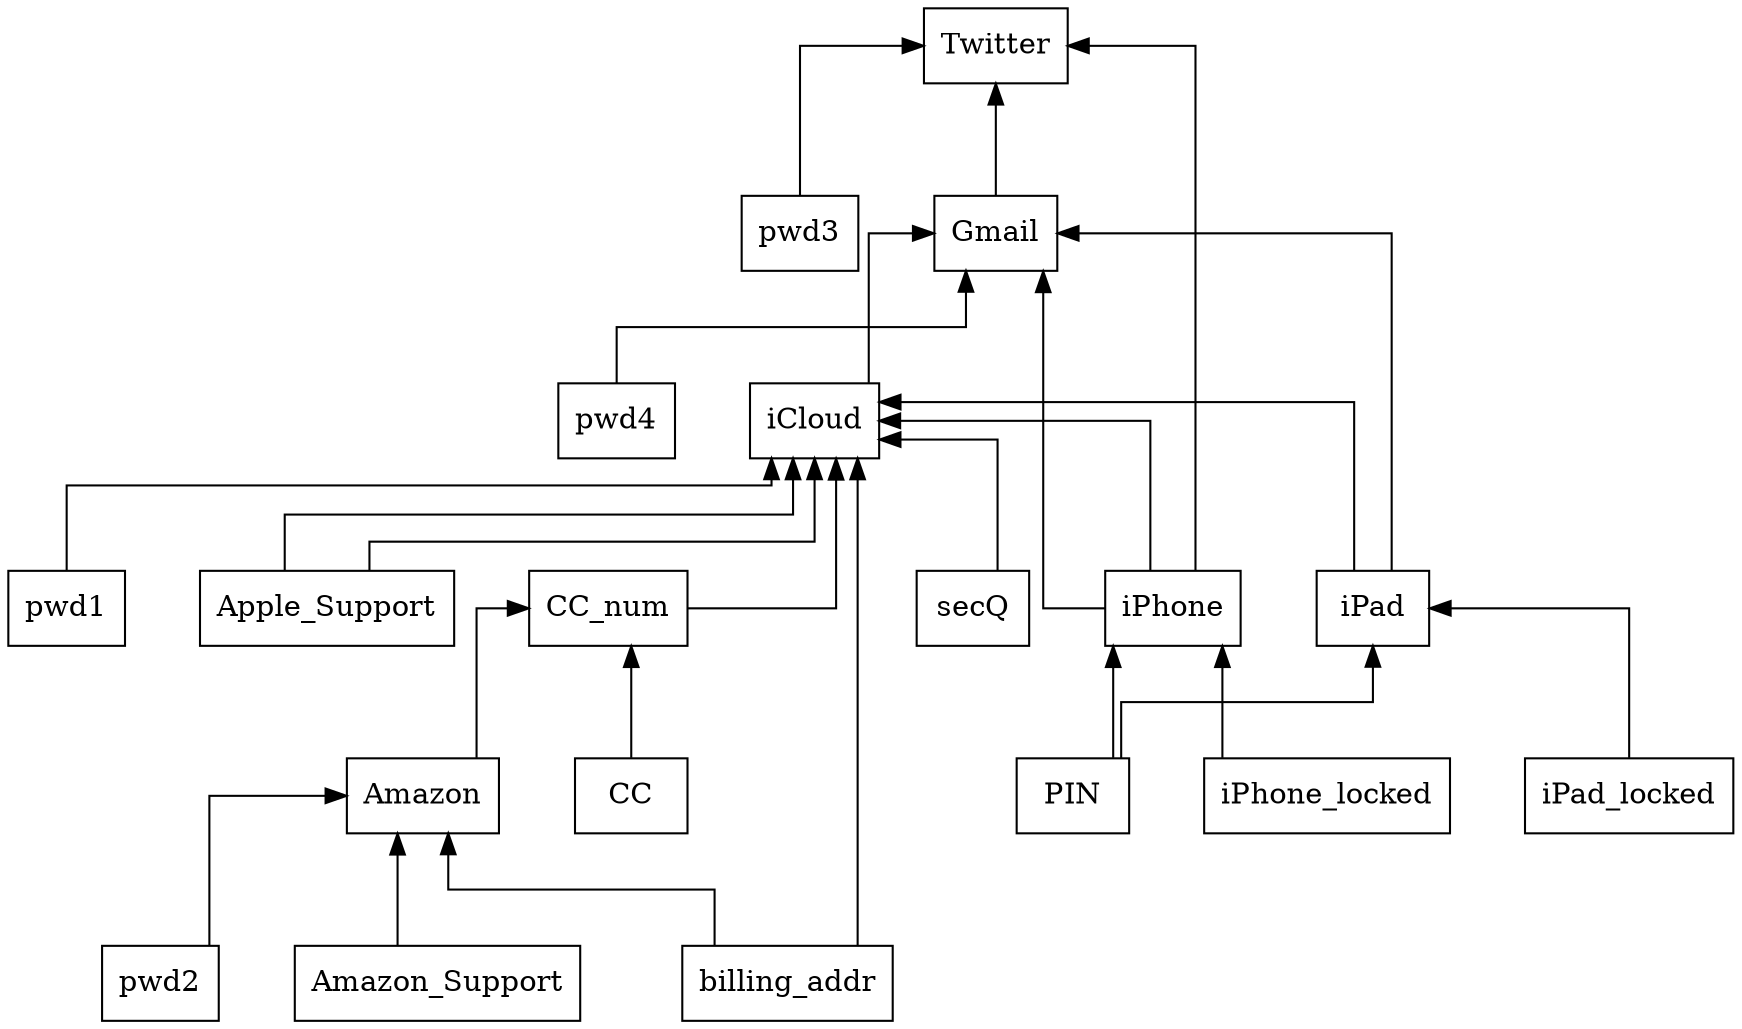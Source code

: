 // GraphViz .dot file generated by agtool 0.4.0 (2023-07-24)
// on Jul/25/2023 3:40:44 AM.
        
digraph MatHonan {
    rankdir="BT"; // https://graphviz.org/docs/attrs/rankdir/
    splines="ortho"; // https://graphviz.org/docs/attrs/splines/
    ranksep=".75"; // https://graphviz.org/docs/attrs/ranksep/
    nodesep=".5"; // https://graphviz.org/docs/attrs/nodesep/
    ordering="in"; // https://graphviz.org/docs/attrs/ordering/
    newrank="true"; // https://graphviz.org/docs/attrs/newrank/
    overlap="prism1000"; // https://graphviz.org/docs/attrs/overlap/
    overlap_scaling="-1.1"; // https://graphviz.org/docs/attrs/overlap_scaling/
    model="circuit"; // https://graphviz.org/docs/attrs/model/
    fontname="Times-Roman"; // https://graphviz.org/docs/attrs/fontname/
    
    // -----------------------------------------------------------------------
    // Nodes
    // -----------------------------------------------------------------------

    // Declare the set of nodes in the graph with attributes.
    iPhone_locked [shape="box"];
    iPad_locked [shape="box"];
    iPhone [shape="box"];
    iPad [shape="box"];
    Apple_Support [shape="box"];
    Amazon_Support [shape="box"];
    iCloud [shape="box"];
    Twitter [shape="box"];
    Amazon [shape="box"];
    Gmail [shape="box"];
    CC_num [shape="box"];
    pwd1 [shape="box"];
    pwd2 [shape="box"];
    pwd3 [shape="box"];
    pwd4 [shape="box"];
    secQ [shape="box"];
    PIN [shape="box"];
    billing_addr [shape="box"];
    CC [shape="box"];

    // -----------------------------------------------------------------------
    // Edges
    // -----------------------------------------------------------------------

    // Specify the set of edges from the graph.
    PIN -> iPhone;
    iPhone_locked -> iPhone;
    PIN -> iPad;
    iPad_locked -> iPad;
    pwd1 -> iCloud;
    Apple_Support -> iCloud;
    CC_num -> iCloud;
    billing_addr -> iCloud;
    Apple_Support -> iCloud;
    secQ -> iCloud;
    iPhone -> iCloud;
    iPad -> iCloud;
    pwd3 -> Twitter;
    Gmail -> Twitter;
    iPhone -> Twitter;
    pwd2 -> Amazon;
    Amazon_Support -> Amazon;
    billing_addr -> Amazon;
    pwd4 -> Gmail;
    iCloud -> Gmail;
    iPhone -> Gmail;
    iPad -> Gmail;
    Amazon -> CC_num;
    CC -> CC_num;
}

